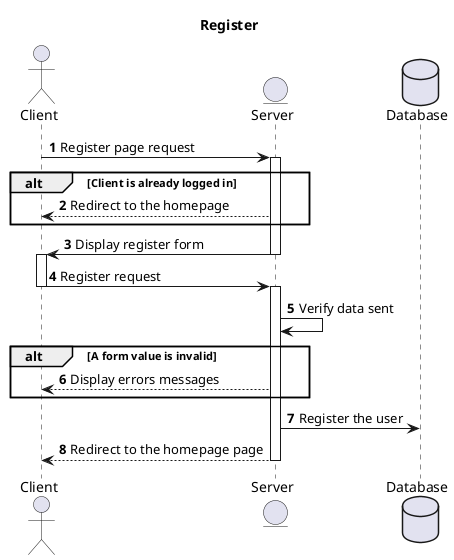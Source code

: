@startuml

title Register
autonumber

actor Client
entity Server
Database Database

Client -> Server : Register page request

activate Server

alt Client is already logged in
    Server --> Client : Redirect to the homepage
end

Server -> Client : Display register form

deactivate Server

activate Client

Client -> Server : Register request

deactivate Client

activate Server

Server -> Server : Verify data sent

alt A form value is invalid
    Server --> Client : Display errors messages
end

Server -> Database : Register the user

Server --> Client : Redirect to the homepage page

deactivate Server

@enduml
